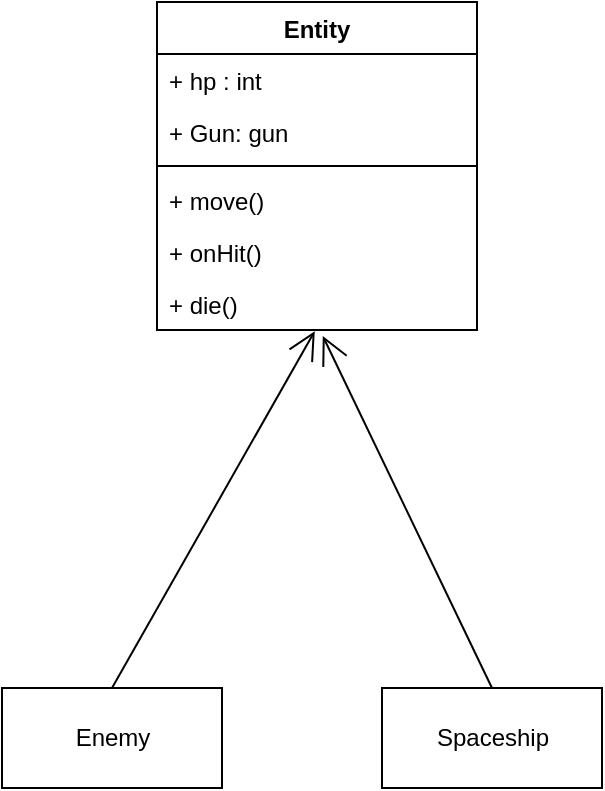 <mxfile version="20.4.0" type="device"><diagram id="5et6V-hBCnDvnbXyItHG" name="Page-1"><mxGraphModel dx="1038" dy="489" grid="1" gridSize="10" guides="1" tooltips="1" connect="1" arrows="1" fold="1" page="1" pageScale="1" pageWidth="827" pageHeight="1169" math="0" shadow="0"><root><mxCell id="0"/><mxCell id="1" parent="0"/><mxCell id="Ttx24CscOGPRrDxFVnrF-1" value="Entity" style="swimlane;fontStyle=1;align=center;verticalAlign=top;childLayout=stackLayout;horizontal=1;startSize=26;horizontalStack=0;resizeParent=1;resizeParentMax=0;resizeLast=0;collapsible=1;marginBottom=0;" vertex="1" parent="1"><mxGeometry x="317.5" y="40" width="160" height="164" as="geometry"/></mxCell><mxCell id="Ttx24CscOGPRrDxFVnrF-2" value="+ hp : int" style="text;strokeColor=none;fillColor=none;align=left;verticalAlign=top;spacingLeft=4;spacingRight=4;overflow=hidden;rotatable=0;points=[[0,0.5],[1,0.5]];portConstraint=eastwest;" vertex="1" parent="Ttx24CscOGPRrDxFVnrF-1"><mxGeometry y="26" width="160" height="26" as="geometry"/></mxCell><mxCell id="Ttx24CscOGPRrDxFVnrF-3" value="+ Gun: gun" style="text;strokeColor=none;fillColor=none;align=left;verticalAlign=top;spacingLeft=4;spacingRight=4;overflow=hidden;rotatable=0;points=[[0,0.5],[1,0.5]];portConstraint=eastwest;" vertex="1" parent="Ttx24CscOGPRrDxFVnrF-1"><mxGeometry y="52" width="160" height="26" as="geometry"/></mxCell><mxCell id="Ttx24CscOGPRrDxFVnrF-4" value="" style="line;strokeWidth=1;fillColor=none;align=left;verticalAlign=middle;spacingTop=-1;spacingLeft=3;spacingRight=3;rotatable=0;labelPosition=right;points=[];portConstraint=eastwest;strokeColor=inherit;" vertex="1" parent="Ttx24CscOGPRrDxFVnrF-1"><mxGeometry y="78" width="160" height="8" as="geometry"/></mxCell><mxCell id="Ttx24CscOGPRrDxFVnrF-5" value="+ move()" style="text;strokeColor=none;fillColor=none;align=left;verticalAlign=top;spacingLeft=4;spacingRight=4;overflow=hidden;rotatable=0;points=[[0,0.5],[1,0.5]];portConstraint=eastwest;" vertex="1" parent="Ttx24CscOGPRrDxFVnrF-1"><mxGeometry y="86" width="160" height="26" as="geometry"/></mxCell><mxCell id="Ttx24CscOGPRrDxFVnrF-6" value="+ onHit()" style="text;strokeColor=none;fillColor=none;align=left;verticalAlign=top;spacingLeft=4;spacingRight=4;overflow=hidden;rotatable=0;points=[[0,0.5],[1,0.5]];portConstraint=eastwest;" vertex="1" parent="Ttx24CscOGPRrDxFVnrF-1"><mxGeometry y="112" width="160" height="26" as="geometry"/></mxCell><mxCell id="Ttx24CscOGPRrDxFVnrF-7" value="+ die()" style="text;strokeColor=none;fillColor=none;align=left;verticalAlign=top;spacingLeft=4;spacingRight=4;overflow=hidden;rotatable=0;points=[[0,0.5],[1,0.5]];portConstraint=eastwest;" vertex="1" parent="Ttx24CscOGPRrDxFVnrF-1"><mxGeometry y="138" width="160" height="26" as="geometry"/></mxCell><mxCell id="Ttx24CscOGPRrDxFVnrF-8" value="Enemy" style="html=1;" vertex="1" parent="1"><mxGeometry x="240" y="383" width="110" height="50" as="geometry"/></mxCell><mxCell id="Ttx24CscOGPRrDxFVnrF-9" value="Spaceship" style="html=1;" vertex="1" parent="1"><mxGeometry x="430" y="383" width="110" height="50" as="geometry"/></mxCell><mxCell id="Ttx24CscOGPRrDxFVnrF-10" value="" style="endArrow=open;endFill=1;endSize=12;html=1;rounded=0;exitX=0.5;exitY=0;exitDx=0;exitDy=0;entryX=0.493;entryY=1.023;entryDx=0;entryDy=0;entryPerimeter=0;" edge="1" parent="1" source="Ttx24CscOGPRrDxFVnrF-8" target="Ttx24CscOGPRrDxFVnrF-7"><mxGeometry width="160" relative="1" as="geometry"><mxPoint x="170" y="290" as="sourcePoint"/><mxPoint x="330" y="290" as="targetPoint"/></mxGeometry></mxCell><mxCell id="Ttx24CscOGPRrDxFVnrF-11" value="" style="endArrow=open;endFill=1;endSize=12;html=1;rounded=0;exitX=0.5;exitY=0;exitDx=0;exitDy=0;entryX=0.518;entryY=1.115;entryDx=0;entryDy=0;entryPerimeter=0;" edge="1" parent="1" source="Ttx24CscOGPRrDxFVnrF-9" target="Ttx24CscOGPRrDxFVnrF-7"><mxGeometry width="160" relative="1" as="geometry"><mxPoint x="590" y="280" as="sourcePoint"/><mxPoint x="750" y="280" as="targetPoint"/></mxGeometry></mxCell></root></mxGraphModel></diagram></mxfile>